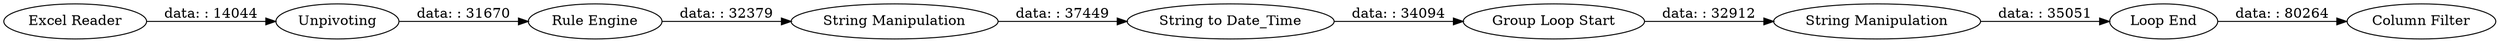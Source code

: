 digraph {
	"-9096484722339361692_6" [label="Rule Engine"]
	"-9096484722339361692_8" [label="String to Date_Time"]
	"-9096484722339361692_10" [label="Group Loop Start"]
	"-9096484722339361692_3" [label="String Manipulation"]
	"-9096484722339361692_12" [label="Loop End"]
	"-9096484722339361692_13" [label="Column Filter"]
	"-9096484722339361692_11" [label="String Manipulation"]
	"-9096484722339361692_2" [label=Unpivoting]
	"-9096484722339361692_1" [label="Excel Reader"]
	"-9096484722339361692_11" -> "-9096484722339361692_12" [label="data: : 35051"]
	"-9096484722339361692_12" -> "-9096484722339361692_13" [label="data: : 80264"]
	"-9096484722339361692_1" -> "-9096484722339361692_2" [label="data: : 14044"]
	"-9096484722339361692_2" -> "-9096484722339361692_6" [label="data: : 31670"]
	"-9096484722339361692_8" -> "-9096484722339361692_10" [label="data: : 34094"]
	"-9096484722339361692_3" -> "-9096484722339361692_8" [label="data: : 37449"]
	"-9096484722339361692_6" -> "-9096484722339361692_3" [label="data: : 32379"]
	"-9096484722339361692_10" -> "-9096484722339361692_11" [label="data: : 32912"]
	rankdir=LR
}
